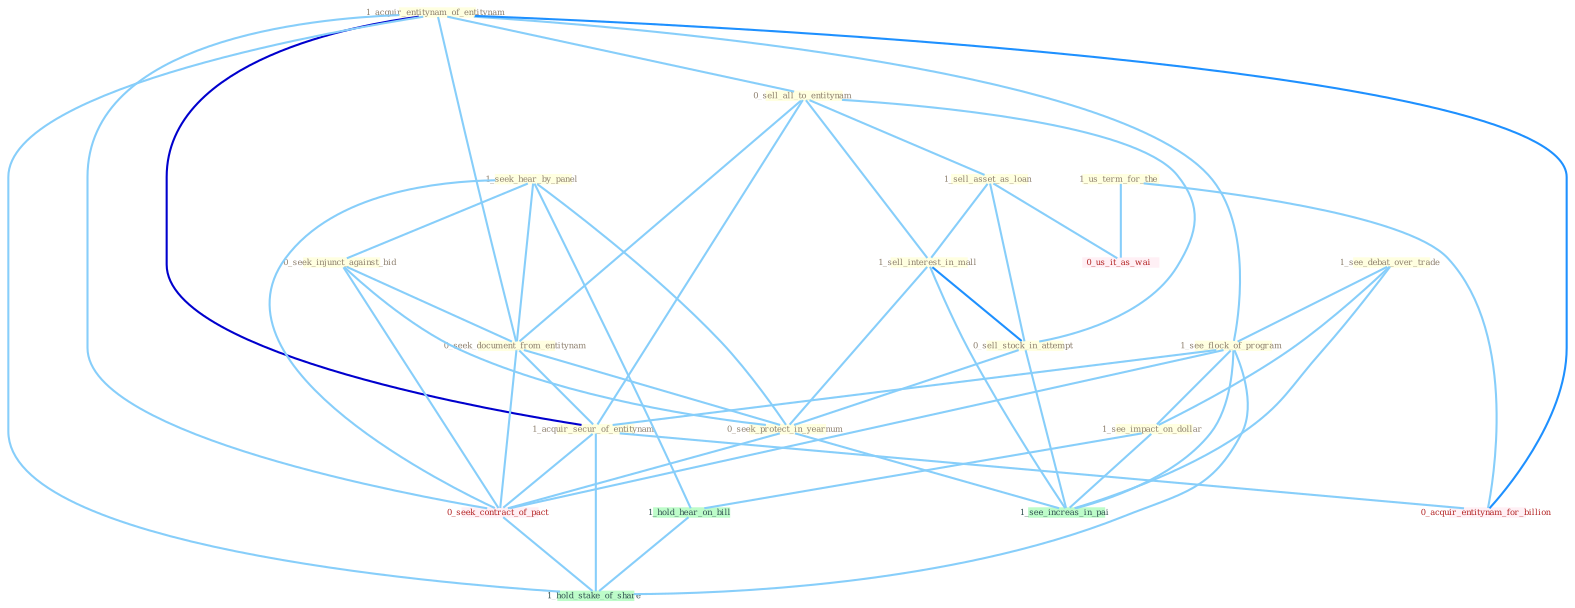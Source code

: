 Graph G{ 
    node
    [shape=polygon,style=filled,width=.5,height=.06,color="#BDFCC9",fixedsize=true,fontsize=4,
    fontcolor="#2f4f4f"];
    {node
    [color="#ffffe0", fontcolor="#8b7d6b"] "1_acquir_entitynam_of_entitynam " "1_seek_hear_by_panel " "0_seek_injunct_against_bid " "0_sell_all_to_entitynam " "1_see_debat_over_trade " "0_seek_document_from_entitynam " "1_see_flock_of_program " "1_sell_asset_as_loan " "1_sell_interest_in_mall " "1_see_impact_on_dollar " "0_sell_stock_in_attempt " "1_acquir_secur_of_entitynam " "0_seek_protect_in_yearnum " "1_us_term_for_the "}
{node [color="#fff0f5", fontcolor="#b22222"] "0_seek_contract_of_pact " "0_us_it_as_wai " "0_acquir_entitynam_for_billion "}
edge [color="#B0E2FF"];

	"1_acquir_entitynam_of_entitynam " -- "0_sell_all_to_entitynam " [w="1", color="#87cefa" ];
	"1_acquir_entitynam_of_entitynam " -- "0_seek_document_from_entitynam " [w="1", color="#87cefa" ];
	"1_acquir_entitynam_of_entitynam " -- "1_see_flock_of_program " [w="1", color="#87cefa" ];
	"1_acquir_entitynam_of_entitynam " -- "1_acquir_secur_of_entitynam " [w="3", color="#0000cd" , len=0.6];
	"1_acquir_entitynam_of_entitynam " -- "0_seek_contract_of_pact " [w="1", color="#87cefa" ];
	"1_acquir_entitynam_of_entitynam " -- "0_acquir_entitynam_for_billion " [w="2", color="#1e90ff" , len=0.8];
	"1_acquir_entitynam_of_entitynam " -- "1_hold_stake_of_share " [w="1", color="#87cefa" ];
	"1_seek_hear_by_panel " -- "0_seek_injunct_against_bid " [w="1", color="#87cefa" ];
	"1_seek_hear_by_panel " -- "0_seek_document_from_entitynam " [w="1", color="#87cefa" ];
	"1_seek_hear_by_panel " -- "0_seek_protect_in_yearnum " [w="1", color="#87cefa" ];
	"1_seek_hear_by_panel " -- "0_seek_contract_of_pact " [w="1", color="#87cefa" ];
	"1_seek_hear_by_panel " -- "1_hold_hear_on_bill " [w="1", color="#87cefa" ];
	"0_seek_injunct_against_bid " -- "0_seek_document_from_entitynam " [w="1", color="#87cefa" ];
	"0_seek_injunct_against_bid " -- "0_seek_protect_in_yearnum " [w="1", color="#87cefa" ];
	"0_seek_injunct_against_bid " -- "0_seek_contract_of_pact " [w="1", color="#87cefa" ];
	"0_sell_all_to_entitynam " -- "0_seek_document_from_entitynam " [w="1", color="#87cefa" ];
	"0_sell_all_to_entitynam " -- "1_sell_asset_as_loan " [w="1", color="#87cefa" ];
	"0_sell_all_to_entitynam " -- "1_sell_interest_in_mall " [w="1", color="#87cefa" ];
	"0_sell_all_to_entitynam " -- "0_sell_stock_in_attempt " [w="1", color="#87cefa" ];
	"0_sell_all_to_entitynam " -- "1_acquir_secur_of_entitynam " [w="1", color="#87cefa" ];
	"1_see_debat_over_trade " -- "1_see_flock_of_program " [w="1", color="#87cefa" ];
	"1_see_debat_over_trade " -- "1_see_impact_on_dollar " [w="1", color="#87cefa" ];
	"1_see_debat_over_trade " -- "1_see_increas_in_pai " [w="1", color="#87cefa" ];
	"0_seek_document_from_entitynam " -- "1_acquir_secur_of_entitynam " [w="1", color="#87cefa" ];
	"0_seek_document_from_entitynam " -- "0_seek_protect_in_yearnum " [w="1", color="#87cefa" ];
	"0_seek_document_from_entitynam " -- "0_seek_contract_of_pact " [w="1", color="#87cefa" ];
	"1_see_flock_of_program " -- "1_see_impact_on_dollar " [w="1", color="#87cefa" ];
	"1_see_flock_of_program " -- "1_acquir_secur_of_entitynam " [w="1", color="#87cefa" ];
	"1_see_flock_of_program " -- "0_seek_contract_of_pact " [w="1", color="#87cefa" ];
	"1_see_flock_of_program " -- "1_see_increas_in_pai " [w="1", color="#87cefa" ];
	"1_see_flock_of_program " -- "1_hold_stake_of_share " [w="1", color="#87cefa" ];
	"1_sell_asset_as_loan " -- "1_sell_interest_in_mall " [w="1", color="#87cefa" ];
	"1_sell_asset_as_loan " -- "0_sell_stock_in_attempt " [w="1", color="#87cefa" ];
	"1_sell_asset_as_loan " -- "0_us_it_as_wai " [w="1", color="#87cefa" ];
	"1_sell_interest_in_mall " -- "0_sell_stock_in_attempt " [w="2", color="#1e90ff" , len=0.8];
	"1_sell_interest_in_mall " -- "0_seek_protect_in_yearnum " [w="1", color="#87cefa" ];
	"1_sell_interest_in_mall " -- "1_see_increas_in_pai " [w="1", color="#87cefa" ];
	"1_see_impact_on_dollar " -- "1_see_increas_in_pai " [w="1", color="#87cefa" ];
	"1_see_impact_on_dollar " -- "1_hold_hear_on_bill " [w="1", color="#87cefa" ];
	"0_sell_stock_in_attempt " -- "0_seek_protect_in_yearnum " [w="1", color="#87cefa" ];
	"0_sell_stock_in_attempt " -- "1_see_increas_in_pai " [w="1", color="#87cefa" ];
	"1_acquir_secur_of_entitynam " -- "0_seek_contract_of_pact " [w="1", color="#87cefa" ];
	"1_acquir_secur_of_entitynam " -- "0_acquir_entitynam_for_billion " [w="1", color="#87cefa" ];
	"1_acquir_secur_of_entitynam " -- "1_hold_stake_of_share " [w="1", color="#87cefa" ];
	"0_seek_protect_in_yearnum " -- "0_seek_contract_of_pact " [w="1", color="#87cefa" ];
	"0_seek_protect_in_yearnum " -- "1_see_increas_in_pai " [w="1", color="#87cefa" ];
	"1_us_term_for_the " -- "0_us_it_as_wai " [w="1", color="#87cefa" ];
	"1_us_term_for_the " -- "0_acquir_entitynam_for_billion " [w="1", color="#87cefa" ];
	"0_seek_contract_of_pact " -- "1_hold_stake_of_share " [w="1", color="#87cefa" ];
	"1_hold_hear_on_bill " -- "1_hold_stake_of_share " [w="1", color="#87cefa" ];
}